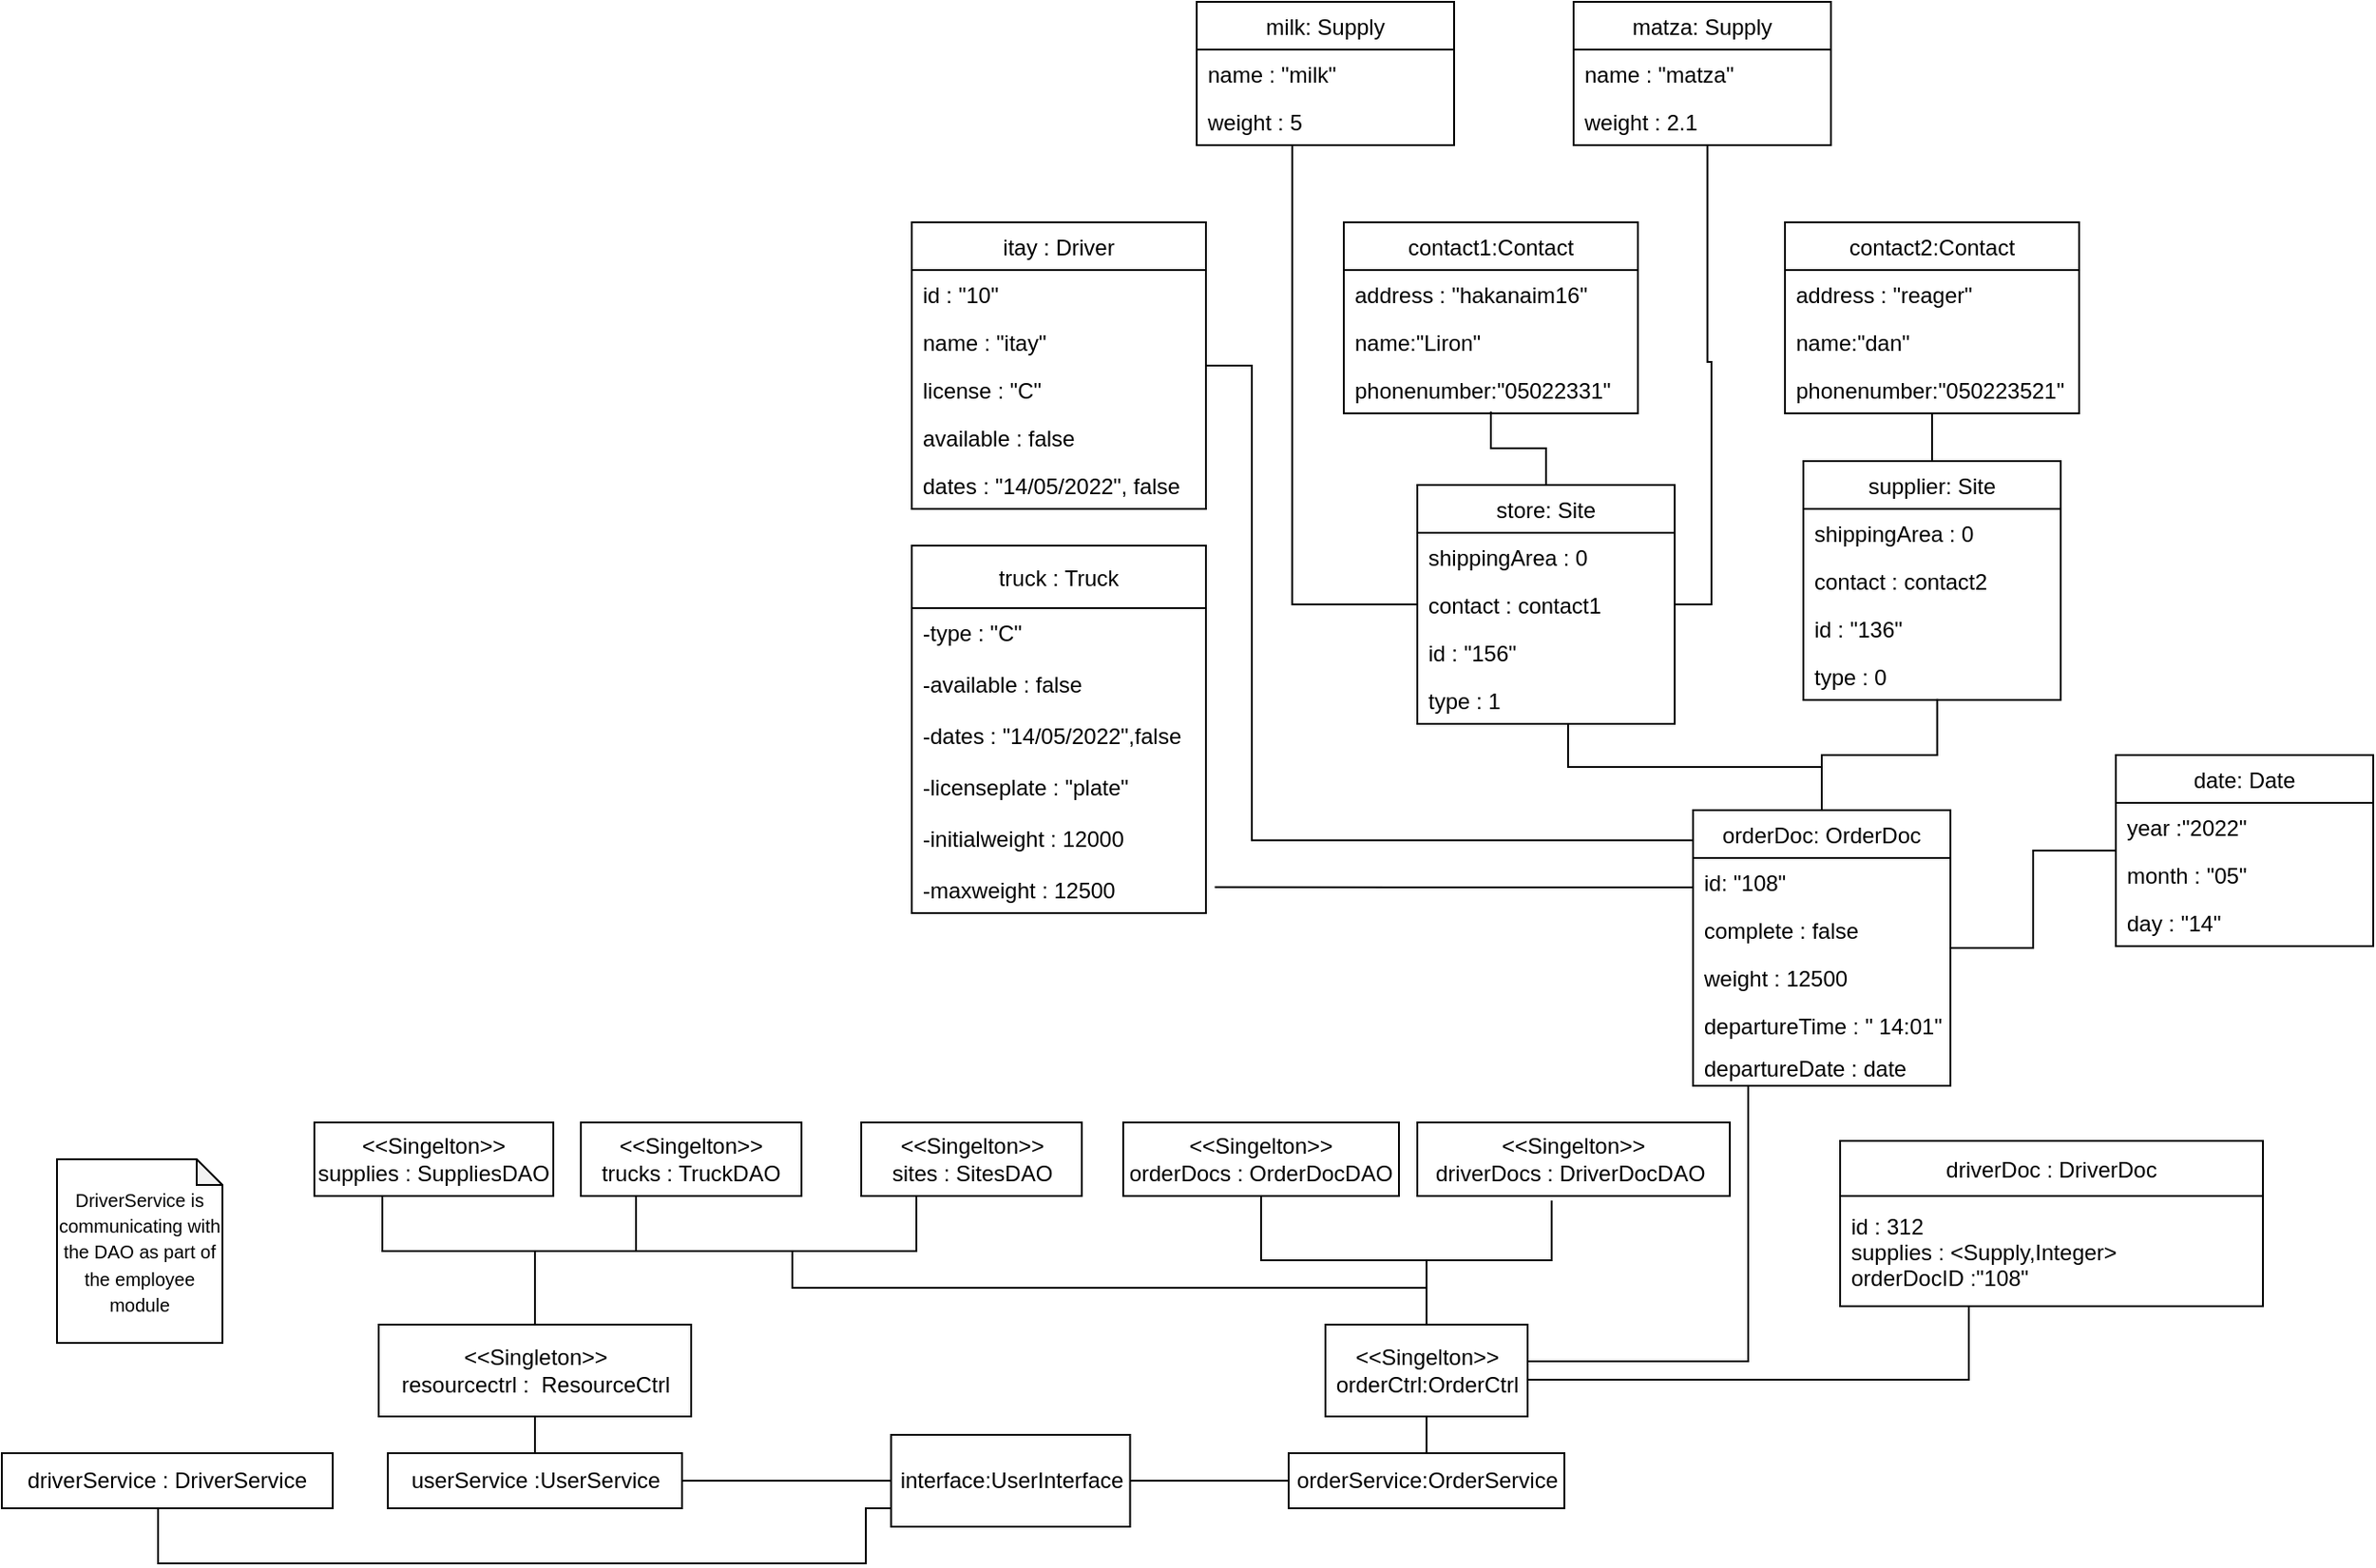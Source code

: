 <mxfile version="18.0.6" type="device"><diagram id="gV9T6-RxvuWiKf8Nx3Xk" name="Page-1"><mxGraphModel dx="1730" dy="1068" grid="1" gridSize="10" guides="1" tooltips="1" connect="1" arrows="1" fold="1" page="1" pageScale="1" pageWidth="1600" pageHeight="900" math="0" shadow="0"><root><mxCell id="0"/><mxCell id="1" parent="0"/><mxCell id="pTVoTNFCJ8zgWygx7S2G-75" style="edgeStyle=orthogonalEdgeStyle;rounded=0;orthogonalLoop=1;jettySize=auto;html=1;entryX=0.305;entryY=0.991;entryDx=0;entryDy=0;entryPerimeter=0;endArrow=none;endFill=0;" parent="1" source="2" target="pTVoTNFCJ8zgWygx7S2G-71" edge="1"><mxGeometry relative="1" as="geometry"><Array as="points"><mxPoint x="460" y="700"/><mxPoint x="377" y="700"/></Array></mxGeometry></mxCell><mxCell id="pTVoTNFCJ8zgWygx7S2G-76" style="edgeStyle=orthogonalEdgeStyle;rounded=0;orthogonalLoop=1;jettySize=auto;html=1;entryX=0.25;entryY=1;entryDx=0;entryDy=0;endArrow=none;endFill=0;" parent="1" source="2" target="pTVoTNFCJ8zgWygx7S2G-69" edge="1"><mxGeometry relative="1" as="geometry"><Array as="points"><mxPoint x="460" y="700"/><mxPoint x="515" y="700"/></Array></mxGeometry></mxCell><mxCell id="pTVoTNFCJ8zgWygx7S2G-77" style="edgeStyle=orthogonalEdgeStyle;rounded=0;orthogonalLoop=1;jettySize=auto;html=1;entryX=0.25;entryY=1;entryDx=0;entryDy=0;endArrow=none;endFill=0;" parent="1" source="2" target="pTVoTNFCJ8zgWygx7S2G-70" edge="1"><mxGeometry relative="1" as="geometry"><Array as="points"><mxPoint x="460" y="700"/><mxPoint x="668" y="700"/></Array></mxGeometry></mxCell><mxCell id="2" value="&amp;lt;&amp;lt;Singleton&amp;gt;&amp;gt;&lt;br&gt;resourcectrl :&amp;nbsp; ResourceCtrl" style="html=1;fillColor=#FFFFFF;" parent="1" vertex="1"><mxGeometry x="375" y="740" width="170" height="50" as="geometry"/></mxCell><mxCell id="pTVoTNFCJ8zgWygx7S2G-87" style="edgeStyle=orthogonalEdgeStyle;rounded=0;orthogonalLoop=1;jettySize=auto;html=1;entryX=0.75;entryY=1;entryDx=0;entryDy=0;endArrow=none;endFill=0;" parent="1" source="5" target="pTVoTNFCJ8zgWygx7S2G-86" edge="1"><mxGeometry relative="1" as="geometry"><Array as="points"><mxPoint x="640" y="840"/><mxPoint x="640" y="870"/><mxPoint x="255" y="870"/></Array></mxGeometry></mxCell><mxCell id="5" value="interface:UserInterface" style="html=1;fillColor=#FFFFFF;" parent="1" vertex="1"><mxGeometry x="653.75" y="800" width="130" height="50" as="geometry"/></mxCell><mxCell id="6" style="edgeStyle=orthogonalEdgeStyle;rounded=0;orthogonalLoop=1;jettySize=auto;html=1;endArrow=none;endFill=0;" parent="1" source="8" target="2" edge="1"><mxGeometry relative="1" as="geometry"/></mxCell><mxCell id="7" value="" style="edgeStyle=orthogonalEdgeStyle;rounded=0;orthogonalLoop=1;jettySize=auto;html=1;startArrow=none;startFill=0;endArrow=none;endFill=0;" parent="1" source="8" target="5" edge="1"><mxGeometry relative="1" as="geometry"><Array as="points"><mxPoint x="630" y="825"/><mxPoint x="630" y="825"/></Array></mxGeometry></mxCell><mxCell id="8" value="userService :UserService" style="html=1;fillColor=#FFFFFF;" parent="1" vertex="1"><mxGeometry x="380" y="810" width="160" height="30" as="geometry"/></mxCell><mxCell id="9" style="edgeStyle=orthogonalEdgeStyle;rounded=0;orthogonalLoop=1;jettySize=auto;html=1;entryX=0.5;entryY=1;entryDx=0;entryDy=0;startArrow=none;startFill=0;endArrow=none;endFill=0;" parent="1" source="11" target="13" edge="1"><mxGeometry relative="1" as="geometry"/></mxCell><mxCell id="10" value="" style="edgeStyle=orthogonalEdgeStyle;rounded=0;orthogonalLoop=1;jettySize=auto;html=1;startArrow=none;startFill=0;endArrow=none;endFill=0;" parent="1" source="11" target="5" edge="1"><mxGeometry relative="1" as="geometry"/></mxCell><mxCell id="11" value="orderService:OrderService" style="html=1;fillColor=#FFFFFF;" parent="1" vertex="1"><mxGeometry x="870" y="810" width="150" height="30" as="geometry"/></mxCell><mxCell id="pTVoTNFCJ8zgWygx7S2G-78" style="edgeStyle=orthogonalEdgeStyle;rounded=0;orthogonalLoop=1;jettySize=auto;html=1;endArrow=none;endFill=0;" parent="1" source="13" edge="1"><mxGeometry relative="1" as="geometry"><mxPoint x="600" y="700" as="targetPoint"/><Array as="points"><mxPoint x="945" y="720"/><mxPoint x="600" y="720"/></Array></mxGeometry></mxCell><mxCell id="pTVoTNFCJ8zgWygx7S2G-79" style="edgeStyle=orthogonalEdgeStyle;rounded=0;orthogonalLoop=1;jettySize=auto;html=1;endArrow=none;endFill=0;" parent="1" source="13" target="pTVoTNFCJ8zgWygx7S2G-74" edge="1"><mxGeometry relative="1" as="geometry"/></mxCell><mxCell id="pTVoTNFCJ8zgWygx7S2G-80" style="edgeStyle=orthogonalEdgeStyle;rounded=0;orthogonalLoop=1;jettySize=auto;html=1;entryX=0.43;entryY=1.064;entryDx=0;entryDy=0;entryPerimeter=0;endArrow=none;endFill=0;" parent="1" source="13" target="pTVoTNFCJ8zgWygx7S2G-73" edge="1"><mxGeometry relative="1" as="geometry"/></mxCell><mxCell id="pTVoTNFCJ8zgWygx7S2G-81" style="edgeStyle=orthogonalEdgeStyle;rounded=0;orthogonalLoop=1;jettySize=auto;html=1;endArrow=none;endFill=0;" parent="1" source="13" edge="1"><mxGeometry relative="1" as="geometry"><mxPoint x="1120" y="610" as="targetPoint"/><Array as="points"><mxPoint x="1120" y="760"/><mxPoint x="1120" y="610"/><mxPoint x="1119" y="610"/></Array></mxGeometry></mxCell><mxCell id="pTVoTNFCJ8zgWygx7S2G-82" style="edgeStyle=orthogonalEdgeStyle;rounded=0;orthogonalLoop=1;jettySize=auto;html=1;endArrow=none;endFill=0;" parent="1" source="13" edge="1"><mxGeometry relative="1" as="geometry"><mxPoint x="1240" y="730" as="targetPoint"/><Array as="points"><mxPoint x="1240" y="770"/></Array></mxGeometry></mxCell><mxCell id="13" value="&amp;lt;&amp;lt;Singelton&amp;gt;&amp;gt;&lt;br&gt;orderCtrl:OrderCtrl" style="html=1;fillColor=#FFFFFF;" parent="1" vertex="1"><mxGeometry x="890" y="740" width="110" height="50" as="geometry"/></mxCell><mxCell id="14" value="milk: Supply" style="swimlane;fontStyle=0;childLayout=stackLayout;horizontal=1;startSize=26;fillColor=none;horizontalStack=0;resizeParent=1;resizeParentMax=0;resizeLast=0;collapsible=1;marginBottom=0;" parent="1" vertex="1"><mxGeometry x="820" y="20" width="140" height="78" as="geometry"/></mxCell><mxCell id="15" value="name : &quot;milk&quot;" style="text;strokeColor=none;fillColor=none;align=left;verticalAlign=top;spacingLeft=4;spacingRight=4;overflow=hidden;rotatable=0;points=[[0,0.5],[1,0.5]];portConstraint=eastwest;" parent="14" vertex="1"><mxGeometry y="26" width="140" height="26" as="geometry"/></mxCell><mxCell id="16" value="weight : 5" style="text;strokeColor=none;fillColor=none;align=left;verticalAlign=top;spacingLeft=4;spacingRight=4;overflow=hidden;rotatable=0;points=[[0,0.5],[1,0.5]];portConstraint=eastwest;" parent="14" vertex="1"><mxGeometry y="52" width="140" height="26" as="geometry"/></mxCell><mxCell id="17" value="matza: Supply" style="swimlane;fontStyle=0;childLayout=stackLayout;horizontal=1;startSize=26;fillColor=none;horizontalStack=0;resizeParent=1;resizeParentMax=0;resizeLast=0;collapsible=1;marginBottom=0;" parent="1" vertex="1"><mxGeometry x="1025" y="20" width="140" height="78" as="geometry"/></mxCell><mxCell id="18" value="name : &quot;matza&quot;" style="text;strokeColor=none;fillColor=none;align=left;verticalAlign=top;spacingLeft=4;spacingRight=4;overflow=hidden;rotatable=0;points=[[0,0.5],[1,0.5]];portConstraint=eastwest;" parent="17" vertex="1"><mxGeometry y="26" width="140" height="26" as="geometry"/></mxCell><mxCell id="19" value="weight : 2.1" style="text;strokeColor=none;fillColor=none;align=left;verticalAlign=top;spacingLeft=4;spacingRight=4;overflow=hidden;rotatable=0;points=[[0,0.5],[1,0.5]];portConstraint=eastwest;" parent="17" vertex="1"><mxGeometry y="52" width="140" height="26" as="geometry"/></mxCell><mxCell id="20" style="edgeStyle=orthogonalEdgeStyle;rounded=0;orthogonalLoop=1;jettySize=auto;html=1;entryX=0.52;entryY=0.987;entryDx=0;entryDy=0;entryPerimeter=0;startArrow=none;startFill=0;endArrow=none;endFill=0;exitX=1;exitY=0.5;exitDx=0;exitDy=0;" parent="1" source="39" target="19" edge="1"><mxGeometry relative="1" as="geometry"><Array as="points"><mxPoint x="1100" y="348"/><mxPoint x="1100" y="216"/><mxPoint x="1098" y="216"/></Array></mxGeometry></mxCell><mxCell id="21" style="edgeStyle=orthogonalEdgeStyle;rounded=0;orthogonalLoop=1;jettySize=auto;html=1;entryX=0.371;entryY=0.987;entryDx=0;entryDy=0;entryPerimeter=0;startArrow=none;startFill=0;endArrow=none;endFill=0;exitX=0;exitY=0.5;exitDx=0;exitDy=0;" parent="1" source="39" target="16" edge="1"><mxGeometry relative="1" as="geometry"/></mxCell><mxCell id="22" value="contact1:Contact" style="swimlane;fontStyle=0;childLayout=stackLayout;horizontal=1;startSize=26;fillColor=none;horizontalStack=0;resizeParent=1;resizeParentMax=0;resizeLast=0;collapsible=1;marginBottom=0;" parent="1" vertex="1"><mxGeometry x="900" y="140" width="160" height="104" as="geometry"/></mxCell><mxCell id="23" value="address : &quot;hakanaim16&quot;" style="text;strokeColor=none;fillColor=none;align=left;verticalAlign=top;spacingLeft=4;spacingRight=4;overflow=hidden;rotatable=0;points=[[0,0.5],[1,0.5]];portConstraint=eastwest;" parent="22" vertex="1"><mxGeometry y="26" width="160" height="26" as="geometry"/></mxCell><mxCell id="24" value="name:&quot;Liron&quot;&#10;" style="text;strokeColor=none;fillColor=none;align=left;verticalAlign=top;spacingLeft=4;spacingRight=4;overflow=hidden;rotatable=0;points=[[0,0.5],[1,0.5]];portConstraint=eastwest;" parent="22" vertex="1"><mxGeometry y="52" width="160" height="26" as="geometry"/></mxCell><mxCell id="25" value="phonenumber:&quot;05022331&quot;" style="text;strokeColor=none;fillColor=none;align=left;verticalAlign=top;spacingLeft=4;spacingRight=4;overflow=hidden;rotatable=0;points=[[0,0.5],[1,0.5]];portConstraint=eastwest;" parent="22" vertex="1"><mxGeometry y="78" width="160" height="26" as="geometry"/></mxCell><mxCell id="26" value="contact2:Contact" style="swimlane;fontStyle=0;childLayout=stackLayout;horizontal=1;startSize=26;fillColor=none;horizontalStack=0;resizeParent=1;resizeParentMax=0;resizeLast=0;collapsible=1;marginBottom=0;" parent="1" vertex="1"><mxGeometry x="1140" y="140" width="160" height="104" as="geometry"/></mxCell><mxCell id="27" value="address : &quot;reager&quot;" style="text;strokeColor=none;fillColor=none;align=left;verticalAlign=top;spacingLeft=4;spacingRight=4;overflow=hidden;rotatable=0;points=[[0,0.5],[1,0.5]];portConstraint=eastwest;" parent="26" vertex="1"><mxGeometry y="26" width="160" height="26" as="geometry"/></mxCell><mxCell id="28" value="name:&quot;dan&quot;&#10;" style="text;strokeColor=none;fillColor=none;align=left;verticalAlign=top;spacingLeft=4;spacingRight=4;overflow=hidden;rotatable=0;points=[[0,0.5],[1,0.5]];portConstraint=eastwest;" parent="26" vertex="1"><mxGeometry y="52" width="160" height="26" as="geometry"/></mxCell><mxCell id="29" value="phonenumber:&quot;050223521&quot;" style="text;strokeColor=none;fillColor=none;align=left;verticalAlign=top;spacingLeft=4;spacingRight=4;overflow=hidden;rotatable=0;points=[[0,0.5],[1,0.5]];portConstraint=eastwest;" parent="26" vertex="1"><mxGeometry y="78" width="160" height="26" as="geometry"/></mxCell><mxCell id="30" value="truck : Truck" style="swimlane;fontStyle=0;childLayout=stackLayout;horizontal=1;startSize=34;fillColor=none;horizontalStack=0;resizeParent=1;resizeParentMax=0;resizeLast=0;collapsible=1;marginBottom=0;" parent="1" vertex="1"><mxGeometry x="665" y="316" width="160" height="200" as="geometry"/></mxCell><mxCell id="31" value="-type : &quot;C&quot;&#10;&#10;-available : false&#10;&#10;-dates : &quot;14/05/2022&quot;,false&#10;&#10;-licenseplate : &quot;plate&quot;&#10;&#10;-initialweight : 12000&#10;&#10;-maxweight : 12500" style="text;strokeColor=none;fillColor=none;align=left;verticalAlign=top;spacingLeft=4;spacingRight=4;overflow=hidden;rotatable=0;points=[[0,0.5],[1,0.5]];portConstraint=eastwest;" parent="30" vertex="1"><mxGeometry y="34" width="160" height="166" as="geometry"/></mxCell><mxCell id="32" value="date: Date" style="swimlane;fontStyle=0;childLayout=stackLayout;horizontal=1;startSize=26;fillColor=none;horizontalStack=0;resizeParent=1;resizeParentMax=0;resizeLast=0;collapsible=1;marginBottom=0;" parent="1" vertex="1"><mxGeometry x="1320" y="430" width="140" height="104" as="geometry"/></mxCell><mxCell id="33" value="year :&quot;2022&quot;" style="text;strokeColor=none;fillColor=none;align=left;verticalAlign=top;spacingLeft=4;spacingRight=4;overflow=hidden;rotatable=0;points=[[0,0.5],[1,0.5]];portConstraint=eastwest;" parent="32" vertex="1"><mxGeometry y="26" width="140" height="26" as="geometry"/></mxCell><mxCell id="34" value="month : &quot;05&quot;" style="text;strokeColor=none;fillColor=none;align=left;verticalAlign=top;spacingLeft=4;spacingRight=4;overflow=hidden;rotatable=0;points=[[0,0.5],[1,0.5]];portConstraint=eastwest;" parent="32" vertex="1"><mxGeometry y="52" width="140" height="26" as="geometry"/></mxCell><mxCell id="35" value="day : &quot;14&quot;" style="text;strokeColor=none;fillColor=none;align=left;verticalAlign=top;spacingLeft=4;spacingRight=4;overflow=hidden;rotatable=0;points=[[0,0.5],[1,0.5]];portConstraint=eastwest;" parent="32" vertex="1"><mxGeometry y="78" width="140" height="26" as="geometry"/></mxCell><mxCell id="36" style="edgeStyle=orthogonalEdgeStyle;rounded=0;orthogonalLoop=1;jettySize=auto;html=1;entryX=0.5;entryY=0.962;entryDx=0;entryDy=0;entryPerimeter=0;startArrow=none;startFill=0;endArrow=none;endFill=0;" parent="1" source="37" target="25" edge="1"><mxGeometry relative="1" as="geometry"/></mxCell><mxCell id="37" value="store: Site" style="swimlane;fontStyle=0;childLayout=stackLayout;horizontal=1;startSize=26;fillColor=none;horizontalStack=0;resizeParent=1;resizeParentMax=0;resizeLast=0;collapsible=1;marginBottom=0;" parent="1" vertex="1"><mxGeometry x="940" y="283" width="140" height="130" as="geometry"/></mxCell><mxCell id="38" value="shippingArea : 0" style="text;strokeColor=none;fillColor=none;align=left;verticalAlign=top;spacingLeft=4;spacingRight=4;overflow=hidden;rotatable=0;points=[[0,0.5],[1,0.5]];portConstraint=eastwest;" parent="37" vertex="1"><mxGeometry y="26" width="140" height="26" as="geometry"/></mxCell><mxCell id="39" value="contact : contact1" style="text;strokeColor=none;fillColor=none;align=left;verticalAlign=top;spacingLeft=4;spacingRight=4;overflow=hidden;rotatable=0;points=[[0,0.5],[1,0.5]];portConstraint=eastwest;" parent="37" vertex="1"><mxGeometry y="52" width="140" height="26" as="geometry"/></mxCell><mxCell id="40" value="id : &quot;156&quot;" style="text;strokeColor=none;fillColor=none;align=left;verticalAlign=top;spacingLeft=4;spacingRight=4;overflow=hidden;rotatable=0;points=[[0,0.5],[1,0.5]];portConstraint=eastwest;" parent="37" vertex="1"><mxGeometry y="78" width="140" height="26" as="geometry"/></mxCell><mxCell id="41" value="type : 1" style="text;strokeColor=none;fillColor=none;align=left;verticalAlign=top;spacingLeft=4;spacingRight=4;overflow=hidden;rotatable=0;points=[[0,0.5],[1,0.5]];portConstraint=eastwest;" parent="37" vertex="1"><mxGeometry y="104" width="140" height="26" as="geometry"/></mxCell><mxCell id="42" style="edgeStyle=orthogonalEdgeStyle;rounded=0;orthogonalLoop=1;jettySize=auto;html=1;entryX=0.5;entryY=1;entryDx=0;entryDy=0;startArrow=none;startFill=0;endArrow=none;endFill=0;" parent="1" source="43" target="26" edge="1"><mxGeometry relative="1" as="geometry"/></mxCell><mxCell id="43" value="supplier: Site" style="swimlane;fontStyle=0;childLayout=stackLayout;horizontal=1;startSize=26;fillColor=none;horizontalStack=0;resizeParent=1;resizeParentMax=0;resizeLast=0;collapsible=1;marginBottom=0;" parent="1" vertex="1"><mxGeometry x="1150" y="270" width="140" height="130" as="geometry"/></mxCell><mxCell id="44" value="shippingArea : 0" style="text;strokeColor=none;fillColor=none;align=left;verticalAlign=top;spacingLeft=4;spacingRight=4;overflow=hidden;rotatable=0;points=[[0,0.5],[1,0.5]];portConstraint=eastwest;" parent="43" vertex="1"><mxGeometry y="26" width="140" height="26" as="geometry"/></mxCell><mxCell id="45" value="contact : contact2" style="text;strokeColor=none;fillColor=none;align=left;verticalAlign=top;spacingLeft=4;spacingRight=4;overflow=hidden;rotatable=0;points=[[0,0.5],[1,0.5]];portConstraint=eastwest;" parent="43" vertex="1"><mxGeometry y="52" width="140" height="26" as="geometry"/></mxCell><mxCell id="46" value="id : &quot;136&quot;" style="text;strokeColor=none;fillColor=none;align=left;verticalAlign=top;spacingLeft=4;spacingRight=4;overflow=hidden;rotatable=0;points=[[0,0.5],[1,0.5]];portConstraint=eastwest;" parent="43" vertex="1"><mxGeometry y="78" width="140" height="26" as="geometry"/></mxCell><mxCell id="47" value="type : 0" style="text;strokeColor=none;fillColor=none;align=left;verticalAlign=top;spacingLeft=4;spacingRight=4;overflow=hidden;rotatable=0;points=[[0,0.5],[1,0.5]];portConstraint=eastwest;" parent="43" vertex="1"><mxGeometry y="104" width="140" height="26" as="geometry"/></mxCell><mxCell id="pTVoTNFCJ8zgWygx7S2G-85" style="edgeStyle=orthogonalEdgeStyle;rounded=0;orthogonalLoop=1;jettySize=auto;html=1;entryX=0.002;entryY=0.109;entryDx=0;entryDy=0;entryPerimeter=0;endArrow=none;endFill=0;" parent="1" source="48" target="60" edge="1"><mxGeometry relative="1" as="geometry"><Array as="points"><mxPoint x="850" y="218"/><mxPoint x="850" y="476"/></Array></mxGeometry></mxCell><mxCell id="48" value="itay : Driver" style="swimlane;fontStyle=0;childLayout=stackLayout;horizontal=1;startSize=26;fillColor=none;horizontalStack=0;resizeParent=1;resizeParentMax=0;resizeLast=0;collapsible=1;marginBottom=0;" parent="1" vertex="1"><mxGeometry x="665" y="140" width="160" height="156" as="geometry"/></mxCell><mxCell id="49" value="id : &quot;10&quot;" style="text;strokeColor=none;fillColor=none;align=left;verticalAlign=top;spacingLeft=4;spacingRight=4;overflow=hidden;rotatable=0;points=[[0,0.5],[1,0.5]];portConstraint=eastwest;" parent="48" vertex="1"><mxGeometry y="26" width="160" height="26" as="geometry"/></mxCell><mxCell id="50" value="name : &quot;itay&quot;" style="text;strokeColor=none;fillColor=none;align=left;verticalAlign=top;spacingLeft=4;spacingRight=4;overflow=hidden;rotatable=0;points=[[0,0.5],[1,0.5]];portConstraint=eastwest;" parent="48" vertex="1"><mxGeometry y="52" width="160" height="26" as="geometry"/></mxCell><mxCell id="51" value="license : &quot;C&quot;" style="text;strokeColor=none;fillColor=none;align=left;verticalAlign=top;spacingLeft=4;spacingRight=4;overflow=hidden;rotatable=0;points=[[0,0.5],[1,0.5]];portConstraint=eastwest;" parent="48" vertex="1"><mxGeometry y="78" width="160" height="26" as="geometry"/></mxCell><mxCell id="52" value="available : false" style="text;strokeColor=none;fillColor=none;align=left;verticalAlign=top;spacingLeft=4;spacingRight=4;overflow=hidden;rotatable=0;points=[[0,0.5],[1,0.5]];portConstraint=eastwest;" parent="48" vertex="1"><mxGeometry y="104" width="160" height="26" as="geometry"/></mxCell><mxCell id="53" value="dates : &quot;14/05/2022&quot;, false" style="text;strokeColor=none;fillColor=none;align=left;verticalAlign=top;spacingLeft=4;spacingRight=4;overflow=hidden;rotatable=0;points=[[0,0.5],[1,0.5]];portConstraint=eastwest;" parent="48" vertex="1"><mxGeometry y="130" width="160" height="26" as="geometry"/></mxCell><mxCell id="55" value="driverDoc : DriverDoc" style="swimlane;fontStyle=0;childLayout=stackLayout;horizontal=1;startSize=30;horizontalStack=0;resizeParent=1;resizeParentMax=0;resizeLast=0;collapsible=1;marginBottom=0;fillColor=#FFFFFF;" parent="1" vertex="1"><mxGeometry x="1170" y="640" width="230" height="90" as="geometry"/></mxCell><mxCell id="56" value="id : 312&#10;supplies : &lt;Supply,Integer&gt;&#10;orderDocID :&quot;108&quot;" style="text;strokeColor=none;fillColor=none;align=left;verticalAlign=middle;spacingLeft=4;spacingRight=4;overflow=hidden;points=[[0,0.5],[1,0.5]];portConstraint=eastwest;rotatable=0;" parent="55" vertex="1"><mxGeometry y="30" width="230" height="60" as="geometry"/></mxCell><mxCell id="58" style="edgeStyle=orthogonalEdgeStyle;rounded=0;orthogonalLoop=1;jettySize=auto;html=1;entryX=0.52;entryY=0.974;entryDx=0;entryDy=0;entryPerimeter=0;startArrow=none;startFill=0;endArrow=none;endFill=0;" parent="1" source="60" target="47" edge="1"><mxGeometry relative="1" as="geometry"/></mxCell><mxCell id="59" style="edgeStyle=orthogonalEdgeStyle;rounded=0;orthogonalLoop=1;jettySize=auto;html=1;entryX=0.586;entryY=0.987;entryDx=0;entryDy=0;entryPerimeter=0;startArrow=none;startFill=0;endArrow=none;endFill=0;" parent="1" source="60" target="41" edge="1"><mxGeometry relative="1" as="geometry"/></mxCell><mxCell id="pTVoTNFCJ8zgWygx7S2G-83" style="edgeStyle=orthogonalEdgeStyle;rounded=0;orthogonalLoop=1;jettySize=auto;html=1;endArrow=none;endFill=0;" parent="1" source="60" target="32" edge="1"><mxGeometry relative="1" as="geometry"/></mxCell><mxCell id="60" value="orderDoc: OrderDoc" style="swimlane;fontStyle=0;childLayout=stackLayout;horizontal=1;startSize=26;fillColor=none;horizontalStack=0;resizeParent=1;resizeParentMax=0;resizeLast=0;collapsible=1;marginBottom=0;" parent="1" vertex="1"><mxGeometry x="1090" y="460" width="140" height="150" as="geometry"/></mxCell><mxCell id="61" value="id: &quot;108&quot;" style="text;strokeColor=none;fillColor=none;align=left;verticalAlign=top;spacingLeft=4;spacingRight=4;overflow=hidden;rotatable=0;points=[[0,0.5],[1,0.5]];portConstraint=eastwest;" parent="60" vertex="1"><mxGeometry y="26" width="140" height="26" as="geometry"/></mxCell><mxCell id="62" value="complete : false" style="text;strokeColor=none;fillColor=none;align=left;verticalAlign=top;spacingLeft=4;spacingRight=4;overflow=hidden;rotatable=0;points=[[0,0.5],[1,0.5]];portConstraint=eastwest;" parent="60" vertex="1"><mxGeometry y="52" width="140" height="26" as="geometry"/></mxCell><mxCell id="63" value="weight : 12500" style="text;strokeColor=none;fillColor=none;align=left;verticalAlign=top;spacingLeft=4;spacingRight=4;overflow=hidden;rotatable=0;points=[[0,0.5],[1,0.5]];portConstraint=eastwest;" parent="60" vertex="1"><mxGeometry y="78" width="140" height="26" as="geometry"/></mxCell><mxCell id="64" value="departureTime : &quot; 14:01&quot;" style="text;strokeColor=none;fillColor=none;align=left;verticalAlign=top;spacingLeft=4;spacingRight=4;overflow=hidden;rotatable=0;points=[[0,0.5],[1,0.5]];portConstraint=eastwest;" parent="60" vertex="1"><mxGeometry y="104" width="140" height="26" as="geometry"/></mxCell><mxCell id="pTVoTNFCJ8zgWygx7S2G-84" value="departureDate : date" style="text;html=1;align=left;verticalAlign=bottom;resizable=0;points=[];autosize=1;strokeColor=none;fillColor=none;spacingLeft=4;spacingRight=4;" parent="60" vertex="1"><mxGeometry y="130" width="140" height="20" as="geometry"/></mxCell><mxCell id="68" style="edgeStyle=orthogonalEdgeStyle;rounded=0;orthogonalLoop=1;jettySize=auto;html=1;startArrow=none;startFill=0;endArrow=none;endFill=0;entryX=1.03;entryY=0.915;entryDx=0;entryDy=0;entryPerimeter=0;" parent="1" source="61" target="31" edge="1"><mxGeometry relative="1" as="geometry"><mxPoint x="880" y="480" as="targetPoint"/><Array as="points"><mxPoint x="970" y="502"/><mxPoint x="970" y="502"/></Array></mxGeometry></mxCell><mxCell id="pTVoTNFCJ8zgWygx7S2G-69" value="&amp;lt;&amp;lt;Singelton&amp;gt;&amp;gt;&lt;br&gt;trucks : TruckDAO" style="rounded=0;whiteSpace=wrap;html=1;" parent="1" vertex="1"><mxGeometry x="485" y="630" width="120" height="40" as="geometry"/></mxCell><mxCell id="pTVoTNFCJ8zgWygx7S2G-70" value="&amp;lt;&amp;lt;Singelton&amp;gt;&amp;gt;&lt;br&gt;sites : SitesDAO" style="rounded=0;whiteSpace=wrap;html=1;" parent="1" vertex="1"><mxGeometry x="637.5" y="630" width="120" height="40" as="geometry"/></mxCell><mxCell id="pTVoTNFCJ8zgWygx7S2G-71" value="&amp;lt;&amp;lt;Singelton&amp;gt;&amp;gt;&lt;br&gt;supplies : SuppliesDAO" style="whiteSpace=wrap;html=1;" parent="1" vertex="1"><mxGeometry x="340" y="630" width="130" height="40" as="geometry"/></mxCell><mxCell id="pTVoTNFCJ8zgWygx7S2G-73" value="&amp;lt;&amp;lt;Singelton&amp;gt;&amp;gt;&lt;br&gt;driverDocs : DriverDocDAO&amp;nbsp;" style="whiteSpace=wrap;html=1;" parent="1" vertex="1"><mxGeometry x="940" y="630" width="170" height="40" as="geometry"/></mxCell><mxCell id="pTVoTNFCJ8zgWygx7S2G-74" value="&amp;lt;&amp;lt;Singelton&amp;gt;&amp;gt;&lt;br&gt;orderDocs : OrderDocDAO" style="whiteSpace=wrap;html=1;" parent="1" vertex="1"><mxGeometry x="780" y="630" width="150" height="40" as="geometry"/></mxCell><mxCell id="pTVoTNFCJ8zgWygx7S2G-86" value="driverService : DriverService" style="whiteSpace=wrap;html=1;" parent="1" vertex="1"><mxGeometry x="170" y="810" width="180" height="30" as="geometry"/></mxCell><mxCell id="pTVoTNFCJ8zgWygx7S2G-96" value="&lt;font style=&quot;font-size: 10px;&quot;&gt;DriverService is communicating with the DAO as part of the employee module&lt;/font&gt;" style="shape=note;whiteSpace=wrap;html=1;backgroundOutline=1;darkOpacity=0.05;size=14;" parent="1" vertex="1"><mxGeometry x="200" y="650" width="90" height="100" as="geometry"/></mxCell></root></mxGraphModel></diagram></mxfile>
